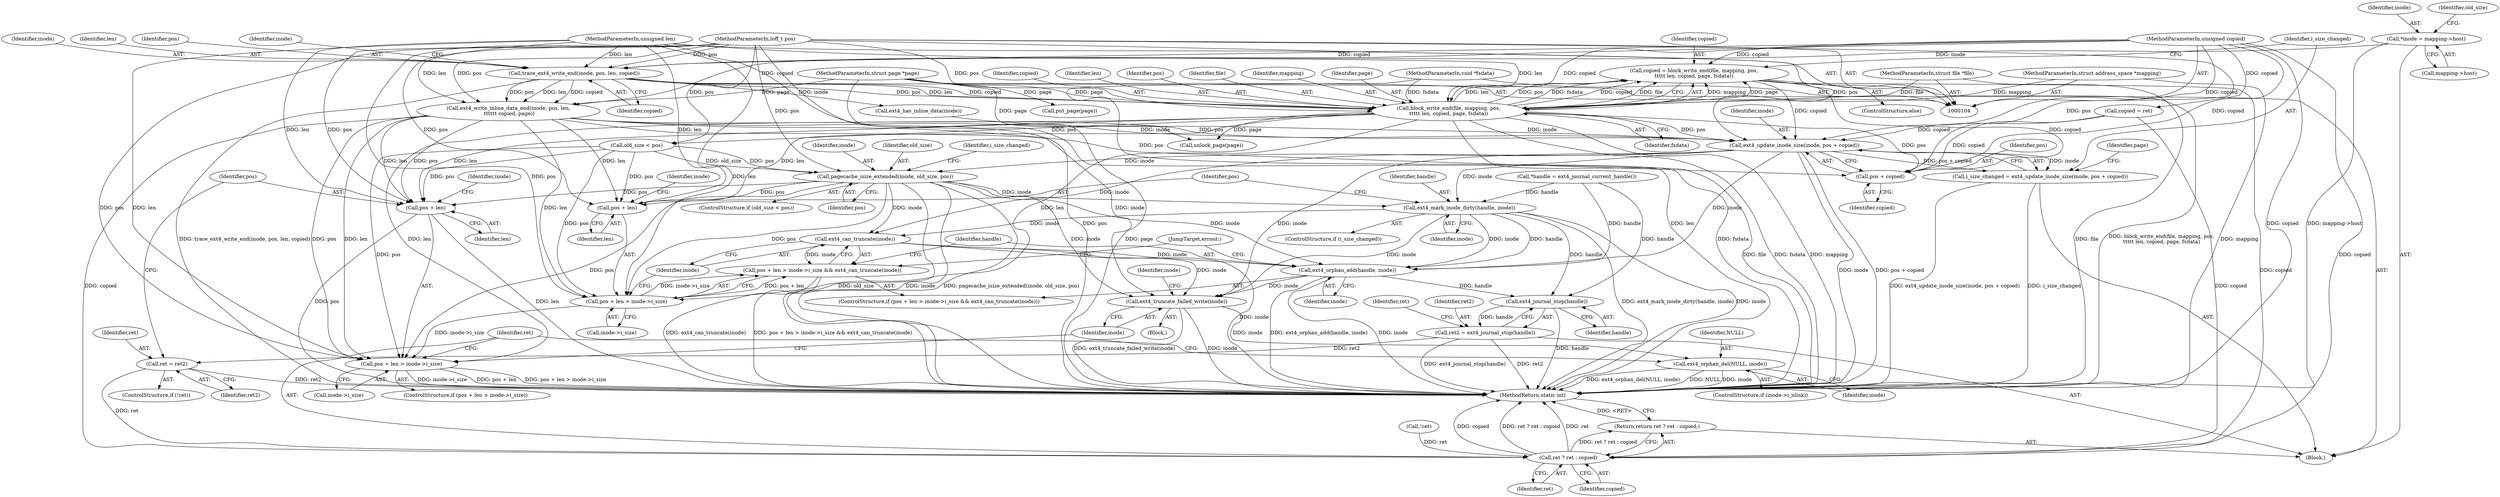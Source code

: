 digraph "0_linux_06bd3c36a733ac27962fea7d6f47168841376824_0@API" {
"1000164" [label="(Call,copied = block_write_end(file, mapping, pos,\n\t\t\t\t\t len, copied, page, fsdata))"];
"1000166" [label="(Call,block_write_end(file, mapping, pos,\n\t\t\t\t\t len, copied, page, fsdata))"];
"1000105" [label="(MethodParameterIn,struct file *file)"];
"1000106" [label="(MethodParameterIn,struct address_space *mapping)"];
"1000138" [label="(Call,trace_ext4_write_end(inode, pos, len, copied))"];
"1000118" [label="(Call,*inode = mapping->host)"];
"1000107" [label="(MethodParameterIn,loff_t pos)"];
"1000108" [label="(MethodParameterIn,unsigned len)"];
"1000109" [label="(MethodParameterIn,unsigned copied)"];
"1000110" [label="(MethodParameterIn,struct page *page)"];
"1000111" [label="(MethodParameterIn,void *fsdata)"];
"1000176" [label="(Call,ext4_update_inode_size(inode, pos + copied))"];
"1000174" [label="(Call,i_size_changed = ext4_update_inode_size(inode, pos + copied))"];
"1000189" [label="(Call,pagecache_isize_extended(inode, old_size, pos))"];
"1000195" [label="(Call,ext4_mark_inode_dirty(handle, inode))"];
"1000207" [label="(Call,ext4_can_truncate(inode))"];
"1000199" [label="(Call,pos + len > inode->i_size && ext4_can_truncate(inode))"];
"1000209" [label="(Call,ext4_orphan_add(handle, inode))"];
"1000215" [label="(Call,ext4_journal_stop(handle))"];
"1000213" [label="(Call,ret2 = ext4_journal_stop(handle))"];
"1000220" [label="(Call,ret = ret2)"];
"1000242" [label="(Call,ret ? ret : copied)"];
"1000241" [label="(Return,return ret ? ret : copied;)"];
"1000232" [label="(Call,ext4_truncate_failed_write(inode))"];
"1000238" [label="(Call,ext4_orphan_del(NULL, inode))"];
"1000200" [label="(Call,pos + len > inode->i_size)"];
"1000224" [label="(Call,pos + len > inode->i_size)"];
"1000201" [label="(Call,pos + len)"];
"1000225" [label="(Call,pos + len)"];
"1000178" [label="(Call,pos + copied)"];
"1000175" [label="(Identifier,i_size_changed)"];
"1000180" [label="(Identifier,copied)"];
"1000141" [label="(Identifier,len)"];
"1000169" [label="(Identifier,pos)"];
"1000119" [label="(Identifier,inode)"];
"1000191" [label="(Identifier,old_size)"];
"1000210" [label="(Identifier,handle)"];
"1000177" [label="(Identifier,inode)"];
"1000233" [label="(Identifier,inode)"];
"1000183" [label="(Call,put_page(page))"];
"1000246" [label="(MethodReturn,static int)"];
"1000140" [label="(Identifier,pos)"];
"1000194" [label="(Identifier,i_size_changed)"];
"1000120" [label="(Call,mapping->host)"];
"1000190" [label="(Identifier,inode)"];
"1000213" [label="(Call,ret2 = ext4_journal_stop(handle))"];
"1000112" [label="(Block,)"];
"1000107" [label="(MethodParameterIn,loff_t pos)"];
"1000203" [label="(Identifier,len)"];
"1000212" [label="(JumpTarget,errout:)"];
"1000197" [label="(Identifier,inode)"];
"1000209" [label="(Call,ext4_orphan_add(handle, inode))"];
"1000220" [label="(Call,ret = ret2)"];
"1000242" [label="(Call,ret ? ret : copied)"];
"1000196" [label="(Identifier,handle)"];
"1000234" [label="(ControlStructure,if (inode->i_nlink))"];
"1000214" [label="(Identifier,ret2)"];
"1000208" [label="(Identifier,inode)"];
"1000181" [label="(Call,unlock_page(page))"];
"1000217" [label="(ControlStructure,if (!ret))"];
"1000111" [label="(MethodParameterIn,void *fsdata)"];
"1000165" [label="(Identifier,copied)"];
"1000167" [label="(Identifier,file)"];
"1000198" [label="(ControlStructure,if (pos + len > inode->i_size && ext4_can_truncate(inode)))"];
"1000239" [label="(Identifier,NULL)"];
"1000145" [label="(Identifier,inode)"];
"1000232" [label="(Call,ext4_truncate_failed_write(inode))"];
"1000106" [label="(MethodParameterIn,struct address_space *mapping)"];
"1000168" [label="(Identifier,mapping)"];
"1000164" [label="(Call,copied = block_write_end(file, mapping, pos,\n\t\t\t\t\t len, copied, page, fsdata))"];
"1000227" [label="(Identifier,len)"];
"1000172" [label="(Identifier,page)"];
"1000109" [label="(MethodParameterIn,unsigned copied)"];
"1000236" [label="(Identifier,inode)"];
"1000186" [label="(Call,old_size < pos)"];
"1000142" [label="(Identifier,copied)"];
"1000231" [label="(Block,)"];
"1000166" [label="(Call,block_write_end(file, mapping, pos,\n\t\t\t\t\t len, copied, page, fsdata))"];
"1000110" [label="(MethodParameterIn,struct page *page)"];
"1000244" [label="(Identifier,ret)"];
"1000144" [label="(Call,ext4_has_inline_data(inode))"];
"1000204" [label="(Call,inode->i_size)"];
"1000245" [label="(Identifier,copied)"];
"1000185" [label="(ControlStructure,if (old_size < pos))"];
"1000125" [label="(Identifier,old_size)"];
"1000229" [label="(Identifier,inode)"];
"1000182" [label="(Identifier,page)"];
"1000223" [label="(ControlStructure,if (pos + len > inode->i_size))"];
"1000189" [label="(Call,pagecache_isize_extended(inode, old_size, pos))"];
"1000173" [label="(Identifier,fsdata)"];
"1000195" [label="(Call,ext4_mark_inode_dirty(handle, inode))"];
"1000192" [label="(Identifier,pos)"];
"1000238" [label="(Call,ext4_orphan_del(NULL, inode))"];
"1000199" [label="(Call,pos + len > inode->i_size && ext4_can_truncate(inode))"];
"1000240" [label="(Identifier,inode)"];
"1000202" [label="(Identifier,pos)"];
"1000224" [label="(Call,pos + len > inode->i_size)"];
"1000219" [label="(Identifier,ret)"];
"1000201" [label="(Call,pos + len)"];
"1000211" [label="(Identifier,inode)"];
"1000226" [label="(Identifier,pos)"];
"1000222" [label="(Identifier,ret2)"];
"1000118" [label="(Call,*inode = mapping->host)"];
"1000105" [label="(MethodParameterIn,struct file *file)"];
"1000205" [label="(Identifier,inode)"];
"1000176" [label="(Call,ext4_update_inode_size(inode, pos + copied))"];
"1000160" [label="(Call,copied = ret)"];
"1000216" [label="(Identifier,handle)"];
"1000139" [label="(Identifier,inode)"];
"1000241" [label="(Return,return ret ? ret : copied;)"];
"1000228" [label="(Call,inode->i_size)"];
"1000221" [label="(Identifier,ret)"];
"1000174" [label="(Call,i_size_changed = ext4_update_inode_size(inode, pos + copied))"];
"1000215" [label="(Call,ext4_journal_stop(handle))"];
"1000114" [label="(Call,*handle = ext4_journal_current_handle())"];
"1000243" [label="(Identifier,ret)"];
"1000171" [label="(Identifier,copied)"];
"1000193" [label="(ControlStructure,if (i_size_changed))"];
"1000200" [label="(Call,pos + len > inode->i_size)"];
"1000225" [label="(Call,pos + len)"];
"1000207" [label="(Call,ext4_can_truncate(inode))"];
"1000179" [label="(Identifier,pos)"];
"1000138" [label="(Call,trace_ext4_write_end(inode, pos, len, copied))"];
"1000170" [label="(Identifier,len)"];
"1000178" [label="(Call,pos + copied)"];
"1000108" [label="(MethodParameterIn,unsigned len)"];
"1000149" [label="(Call,ext4_write_inline_data_end(inode, pos, len,\n \t\t\t\t\t\t copied, page))"];
"1000163" [label="(ControlStructure,else)"];
"1000218" [label="(Call,!ret)"];
"1000164" -> "1000163"  [label="AST: "];
"1000164" -> "1000166"  [label="CFG: "];
"1000165" -> "1000164"  [label="AST: "];
"1000166" -> "1000164"  [label="AST: "];
"1000175" -> "1000164"  [label="CFG: "];
"1000164" -> "1000246"  [label="DDG: block_write_end(file, mapping, pos,\n\t\t\t\t\t len, copied, page, fsdata)"];
"1000166" -> "1000164"  [label="DDG: mapping"];
"1000166" -> "1000164"  [label="DDG: page"];
"1000166" -> "1000164"  [label="DDG: len"];
"1000166" -> "1000164"  [label="DDG: pos"];
"1000166" -> "1000164"  [label="DDG: fsdata"];
"1000166" -> "1000164"  [label="DDG: copied"];
"1000166" -> "1000164"  [label="DDG: file"];
"1000109" -> "1000164"  [label="DDG: copied"];
"1000164" -> "1000176"  [label="DDG: copied"];
"1000164" -> "1000178"  [label="DDG: copied"];
"1000164" -> "1000242"  [label="DDG: copied"];
"1000166" -> "1000173"  [label="CFG: "];
"1000167" -> "1000166"  [label="AST: "];
"1000168" -> "1000166"  [label="AST: "];
"1000169" -> "1000166"  [label="AST: "];
"1000170" -> "1000166"  [label="AST: "];
"1000171" -> "1000166"  [label="AST: "];
"1000172" -> "1000166"  [label="AST: "];
"1000173" -> "1000166"  [label="AST: "];
"1000166" -> "1000246"  [label="DDG: mapping"];
"1000166" -> "1000246"  [label="DDG: file"];
"1000166" -> "1000246"  [label="DDG: fsdata"];
"1000105" -> "1000166"  [label="DDG: file"];
"1000106" -> "1000166"  [label="DDG: mapping"];
"1000138" -> "1000166"  [label="DDG: pos"];
"1000138" -> "1000166"  [label="DDG: len"];
"1000138" -> "1000166"  [label="DDG: copied"];
"1000107" -> "1000166"  [label="DDG: pos"];
"1000108" -> "1000166"  [label="DDG: len"];
"1000109" -> "1000166"  [label="DDG: copied"];
"1000110" -> "1000166"  [label="DDG: page"];
"1000111" -> "1000166"  [label="DDG: fsdata"];
"1000166" -> "1000176"  [label="DDG: pos"];
"1000166" -> "1000178"  [label="DDG: pos"];
"1000166" -> "1000181"  [label="DDG: page"];
"1000166" -> "1000186"  [label="DDG: pos"];
"1000166" -> "1000200"  [label="DDG: len"];
"1000166" -> "1000201"  [label="DDG: len"];
"1000166" -> "1000224"  [label="DDG: len"];
"1000166" -> "1000225"  [label="DDG: len"];
"1000105" -> "1000104"  [label="AST: "];
"1000105" -> "1000246"  [label="DDG: file"];
"1000106" -> "1000104"  [label="AST: "];
"1000106" -> "1000246"  [label="DDG: mapping"];
"1000138" -> "1000112"  [label="AST: "];
"1000138" -> "1000142"  [label="CFG: "];
"1000139" -> "1000138"  [label="AST: "];
"1000140" -> "1000138"  [label="AST: "];
"1000141" -> "1000138"  [label="AST: "];
"1000142" -> "1000138"  [label="AST: "];
"1000145" -> "1000138"  [label="CFG: "];
"1000138" -> "1000246"  [label="DDG: trace_ext4_write_end(inode, pos, len, copied)"];
"1000118" -> "1000138"  [label="DDG: inode"];
"1000107" -> "1000138"  [label="DDG: pos"];
"1000108" -> "1000138"  [label="DDG: len"];
"1000109" -> "1000138"  [label="DDG: copied"];
"1000138" -> "1000144"  [label="DDG: inode"];
"1000138" -> "1000149"  [label="DDG: pos"];
"1000138" -> "1000149"  [label="DDG: len"];
"1000138" -> "1000149"  [label="DDG: copied"];
"1000118" -> "1000112"  [label="AST: "];
"1000118" -> "1000120"  [label="CFG: "];
"1000119" -> "1000118"  [label="AST: "];
"1000120" -> "1000118"  [label="AST: "];
"1000125" -> "1000118"  [label="CFG: "];
"1000118" -> "1000246"  [label="DDG: mapping->host"];
"1000107" -> "1000104"  [label="AST: "];
"1000107" -> "1000246"  [label="DDG: pos"];
"1000107" -> "1000149"  [label="DDG: pos"];
"1000107" -> "1000176"  [label="DDG: pos"];
"1000107" -> "1000178"  [label="DDG: pos"];
"1000107" -> "1000186"  [label="DDG: pos"];
"1000107" -> "1000189"  [label="DDG: pos"];
"1000107" -> "1000200"  [label="DDG: pos"];
"1000107" -> "1000201"  [label="DDG: pos"];
"1000107" -> "1000224"  [label="DDG: pos"];
"1000107" -> "1000225"  [label="DDG: pos"];
"1000108" -> "1000104"  [label="AST: "];
"1000108" -> "1000246"  [label="DDG: len"];
"1000108" -> "1000149"  [label="DDG: len"];
"1000108" -> "1000200"  [label="DDG: len"];
"1000108" -> "1000201"  [label="DDG: len"];
"1000108" -> "1000224"  [label="DDG: len"];
"1000108" -> "1000225"  [label="DDG: len"];
"1000109" -> "1000104"  [label="AST: "];
"1000109" -> "1000246"  [label="DDG: copied"];
"1000109" -> "1000149"  [label="DDG: copied"];
"1000109" -> "1000160"  [label="DDG: copied"];
"1000109" -> "1000176"  [label="DDG: copied"];
"1000109" -> "1000178"  [label="DDG: copied"];
"1000109" -> "1000242"  [label="DDG: copied"];
"1000110" -> "1000104"  [label="AST: "];
"1000110" -> "1000246"  [label="DDG: page"];
"1000110" -> "1000149"  [label="DDG: page"];
"1000110" -> "1000181"  [label="DDG: page"];
"1000110" -> "1000183"  [label="DDG: page"];
"1000111" -> "1000104"  [label="AST: "];
"1000111" -> "1000246"  [label="DDG: fsdata"];
"1000176" -> "1000174"  [label="AST: "];
"1000176" -> "1000178"  [label="CFG: "];
"1000177" -> "1000176"  [label="AST: "];
"1000178" -> "1000176"  [label="AST: "];
"1000174" -> "1000176"  [label="CFG: "];
"1000176" -> "1000246"  [label="DDG: pos + copied"];
"1000176" -> "1000246"  [label="DDG: inode"];
"1000176" -> "1000174"  [label="DDG: inode"];
"1000176" -> "1000174"  [label="DDG: pos + copied"];
"1000144" -> "1000176"  [label="DDG: inode"];
"1000149" -> "1000176"  [label="DDG: inode"];
"1000149" -> "1000176"  [label="DDG: pos"];
"1000160" -> "1000176"  [label="DDG: copied"];
"1000176" -> "1000189"  [label="DDG: inode"];
"1000176" -> "1000195"  [label="DDG: inode"];
"1000176" -> "1000207"  [label="DDG: inode"];
"1000176" -> "1000209"  [label="DDG: inode"];
"1000176" -> "1000232"  [label="DDG: inode"];
"1000174" -> "1000112"  [label="AST: "];
"1000175" -> "1000174"  [label="AST: "];
"1000182" -> "1000174"  [label="CFG: "];
"1000174" -> "1000246"  [label="DDG: ext4_update_inode_size(inode, pos + copied)"];
"1000174" -> "1000246"  [label="DDG: i_size_changed"];
"1000189" -> "1000185"  [label="AST: "];
"1000189" -> "1000192"  [label="CFG: "];
"1000190" -> "1000189"  [label="AST: "];
"1000191" -> "1000189"  [label="AST: "];
"1000192" -> "1000189"  [label="AST: "];
"1000194" -> "1000189"  [label="CFG: "];
"1000189" -> "1000246"  [label="DDG: inode"];
"1000189" -> "1000246"  [label="DDG: pagecache_isize_extended(inode, old_size, pos)"];
"1000189" -> "1000246"  [label="DDG: old_size"];
"1000186" -> "1000189"  [label="DDG: old_size"];
"1000186" -> "1000189"  [label="DDG: pos"];
"1000189" -> "1000195"  [label="DDG: inode"];
"1000189" -> "1000200"  [label="DDG: pos"];
"1000189" -> "1000201"  [label="DDG: pos"];
"1000189" -> "1000207"  [label="DDG: inode"];
"1000189" -> "1000209"  [label="DDG: inode"];
"1000189" -> "1000224"  [label="DDG: pos"];
"1000189" -> "1000225"  [label="DDG: pos"];
"1000189" -> "1000232"  [label="DDG: inode"];
"1000195" -> "1000193"  [label="AST: "];
"1000195" -> "1000197"  [label="CFG: "];
"1000196" -> "1000195"  [label="AST: "];
"1000197" -> "1000195"  [label="AST: "];
"1000202" -> "1000195"  [label="CFG: "];
"1000195" -> "1000246"  [label="DDG: ext4_mark_inode_dirty(handle, inode)"];
"1000195" -> "1000246"  [label="DDG: inode"];
"1000114" -> "1000195"  [label="DDG: handle"];
"1000195" -> "1000207"  [label="DDG: inode"];
"1000195" -> "1000209"  [label="DDG: handle"];
"1000195" -> "1000209"  [label="DDG: inode"];
"1000195" -> "1000215"  [label="DDG: handle"];
"1000195" -> "1000232"  [label="DDG: inode"];
"1000207" -> "1000199"  [label="AST: "];
"1000207" -> "1000208"  [label="CFG: "];
"1000208" -> "1000207"  [label="AST: "];
"1000199" -> "1000207"  [label="CFG: "];
"1000207" -> "1000246"  [label="DDG: inode"];
"1000207" -> "1000199"  [label="DDG: inode"];
"1000207" -> "1000209"  [label="DDG: inode"];
"1000207" -> "1000232"  [label="DDG: inode"];
"1000199" -> "1000198"  [label="AST: "];
"1000199" -> "1000200"  [label="CFG: "];
"1000200" -> "1000199"  [label="AST: "];
"1000210" -> "1000199"  [label="CFG: "];
"1000212" -> "1000199"  [label="CFG: "];
"1000199" -> "1000246"  [label="DDG: ext4_can_truncate(inode)"];
"1000199" -> "1000246"  [label="DDG: pos + len > inode->i_size && ext4_can_truncate(inode)"];
"1000200" -> "1000199"  [label="DDG: pos + len"];
"1000200" -> "1000199"  [label="DDG: inode->i_size"];
"1000209" -> "1000198"  [label="AST: "];
"1000209" -> "1000211"  [label="CFG: "];
"1000210" -> "1000209"  [label="AST: "];
"1000211" -> "1000209"  [label="AST: "];
"1000212" -> "1000209"  [label="CFG: "];
"1000209" -> "1000246"  [label="DDG: ext4_orphan_add(handle, inode)"];
"1000209" -> "1000246"  [label="DDG: inode"];
"1000114" -> "1000209"  [label="DDG: handle"];
"1000209" -> "1000215"  [label="DDG: handle"];
"1000209" -> "1000232"  [label="DDG: inode"];
"1000215" -> "1000213"  [label="AST: "];
"1000215" -> "1000216"  [label="CFG: "];
"1000216" -> "1000215"  [label="AST: "];
"1000213" -> "1000215"  [label="CFG: "];
"1000215" -> "1000246"  [label="DDG: handle"];
"1000215" -> "1000213"  [label="DDG: handle"];
"1000114" -> "1000215"  [label="DDG: handle"];
"1000213" -> "1000112"  [label="AST: "];
"1000214" -> "1000213"  [label="AST: "];
"1000219" -> "1000213"  [label="CFG: "];
"1000213" -> "1000246"  [label="DDG: ret2"];
"1000213" -> "1000246"  [label="DDG: ext4_journal_stop(handle)"];
"1000213" -> "1000220"  [label="DDG: ret2"];
"1000220" -> "1000217"  [label="AST: "];
"1000220" -> "1000222"  [label="CFG: "];
"1000221" -> "1000220"  [label="AST: "];
"1000222" -> "1000220"  [label="AST: "];
"1000226" -> "1000220"  [label="CFG: "];
"1000220" -> "1000246"  [label="DDG: ret2"];
"1000220" -> "1000242"  [label="DDG: ret"];
"1000242" -> "1000241"  [label="AST: "];
"1000242" -> "1000244"  [label="CFG: "];
"1000242" -> "1000245"  [label="CFG: "];
"1000243" -> "1000242"  [label="AST: "];
"1000244" -> "1000242"  [label="AST: "];
"1000245" -> "1000242"  [label="AST: "];
"1000241" -> "1000242"  [label="CFG: "];
"1000242" -> "1000246"  [label="DDG: copied"];
"1000242" -> "1000246"  [label="DDG: ret ? ret : copied"];
"1000242" -> "1000246"  [label="DDG: ret"];
"1000242" -> "1000241"  [label="DDG: ret ? ret : copied"];
"1000218" -> "1000242"  [label="DDG: ret"];
"1000149" -> "1000242"  [label="DDG: copied"];
"1000160" -> "1000242"  [label="DDG: copied"];
"1000241" -> "1000112"  [label="AST: "];
"1000246" -> "1000241"  [label="CFG: "];
"1000241" -> "1000246"  [label="DDG: <RET>"];
"1000232" -> "1000231"  [label="AST: "];
"1000232" -> "1000233"  [label="CFG: "];
"1000233" -> "1000232"  [label="AST: "];
"1000236" -> "1000232"  [label="CFG: "];
"1000232" -> "1000246"  [label="DDG: inode"];
"1000232" -> "1000246"  [label="DDG: ext4_truncate_failed_write(inode)"];
"1000149" -> "1000232"  [label="DDG: inode"];
"1000232" -> "1000238"  [label="DDG: inode"];
"1000238" -> "1000234"  [label="AST: "];
"1000238" -> "1000240"  [label="CFG: "];
"1000239" -> "1000238"  [label="AST: "];
"1000240" -> "1000238"  [label="AST: "];
"1000243" -> "1000238"  [label="CFG: "];
"1000238" -> "1000246"  [label="DDG: NULL"];
"1000238" -> "1000246"  [label="DDG: inode"];
"1000238" -> "1000246"  [label="DDG: ext4_orphan_del(NULL, inode)"];
"1000200" -> "1000204"  [label="CFG: "];
"1000201" -> "1000200"  [label="AST: "];
"1000204" -> "1000200"  [label="AST: "];
"1000208" -> "1000200"  [label="CFG: "];
"1000186" -> "1000200"  [label="DDG: pos"];
"1000149" -> "1000200"  [label="DDG: len"];
"1000200" -> "1000224"  [label="DDG: inode->i_size"];
"1000224" -> "1000223"  [label="AST: "];
"1000224" -> "1000228"  [label="CFG: "];
"1000225" -> "1000224"  [label="AST: "];
"1000228" -> "1000224"  [label="AST: "];
"1000233" -> "1000224"  [label="CFG: "];
"1000243" -> "1000224"  [label="CFG: "];
"1000224" -> "1000246"  [label="DDG: pos + len"];
"1000224" -> "1000246"  [label="DDG: inode->i_size"];
"1000224" -> "1000246"  [label="DDG: pos + len > inode->i_size"];
"1000149" -> "1000224"  [label="DDG: pos"];
"1000149" -> "1000224"  [label="DDG: len"];
"1000186" -> "1000224"  [label="DDG: pos"];
"1000201" -> "1000203"  [label="CFG: "];
"1000202" -> "1000201"  [label="AST: "];
"1000203" -> "1000201"  [label="AST: "];
"1000205" -> "1000201"  [label="CFG: "];
"1000186" -> "1000201"  [label="DDG: pos"];
"1000149" -> "1000201"  [label="DDG: len"];
"1000225" -> "1000227"  [label="CFG: "];
"1000226" -> "1000225"  [label="AST: "];
"1000227" -> "1000225"  [label="AST: "];
"1000229" -> "1000225"  [label="CFG: "];
"1000225" -> "1000246"  [label="DDG: len"];
"1000225" -> "1000246"  [label="DDG: pos"];
"1000149" -> "1000225"  [label="DDG: pos"];
"1000149" -> "1000225"  [label="DDG: len"];
"1000186" -> "1000225"  [label="DDG: pos"];
"1000178" -> "1000180"  [label="CFG: "];
"1000179" -> "1000178"  [label="AST: "];
"1000180" -> "1000178"  [label="AST: "];
"1000149" -> "1000178"  [label="DDG: pos"];
"1000160" -> "1000178"  [label="DDG: copied"];
}

